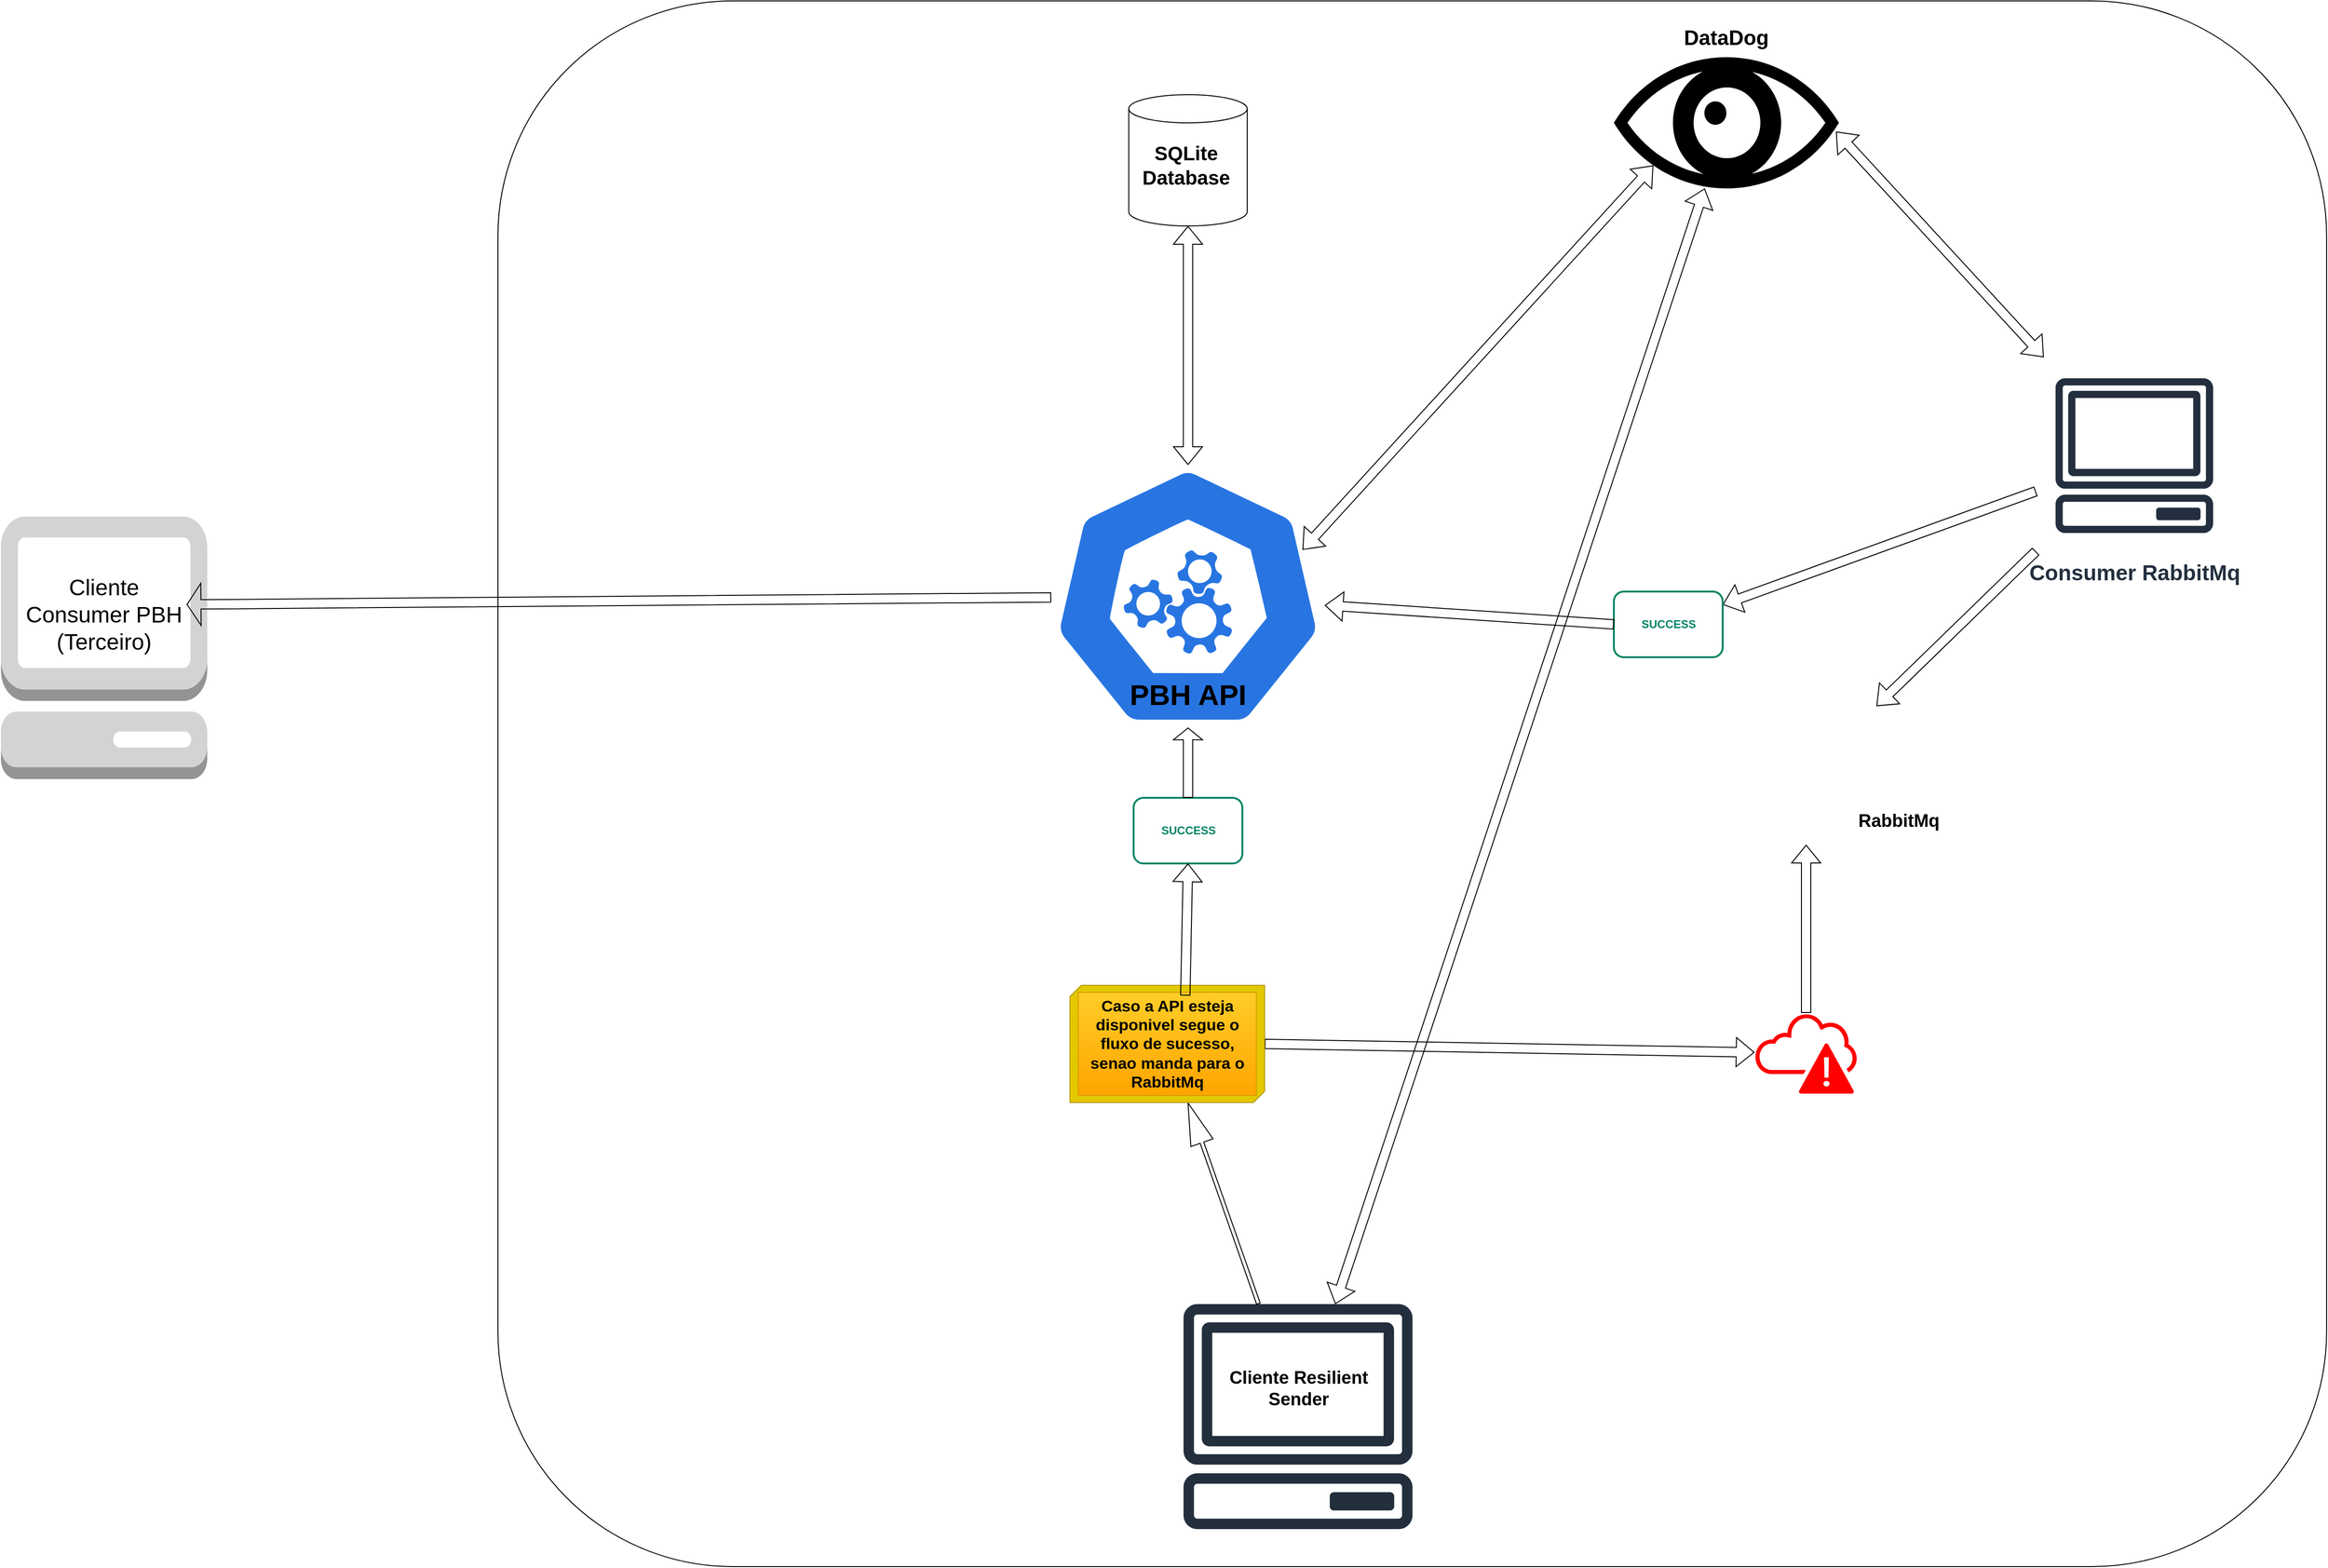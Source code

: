 <mxfile version="28.2.6">
  <diagram name="Página-1" id="09971dtxfbj2JQxgPZ1k">
    <mxGraphModel dx="4392" dy="3027" grid="1" gridSize="10" guides="1" tooltips="1" connect="1" arrows="1" fold="1" page="1" pageScale="1" pageWidth="827" pageHeight="1169" math="0" shadow="0">
      <root>
        <mxCell id="0" />
        <mxCell id="1" parent="0" />
        <mxCell id="EoKahZUcu5GUu1PDKM8g-47" value="" style="rounded=1;whiteSpace=wrap;html=1;" vertex="1" parent="1">
          <mxGeometry x="110" y="-450" width="1950" height="1670" as="geometry" />
        </mxCell>
        <mxCell id="EoKahZUcu5GUu1PDKM8g-28" value="" style="aspect=fixed;sketch=0;html=1;dashed=0;whitespace=wrap;verticalLabelPosition=bottom;verticalAlign=top;fillColor=#2875E2;strokeColor=#ffffff;points=[[0.005,0.63,0],[0.1,0.2,0],[0.9,0.2,0],[0.5,0,0],[0.995,0.63,0],[0.72,0.99,0],[0.5,1,0],[0.28,0.99,0]];shape=mxgraph.kubernetes.icon2;prIcon=api" vertex="1" parent="1">
          <mxGeometry x="700" y="45" width="291.66" height="280" as="geometry" />
        </mxCell>
        <mxCell id="EoKahZUcu5GUu1PDKM8g-3" value="&lt;font style=&quot;font-size: 31px;&quot;&gt;PBH API&lt;/font&gt;" style="text;html=1;whiteSpace=wrap;strokeColor=none;fillColor=none;align=center;verticalAlign=middle;rounded=0;fontStyle=1" vertex="1" parent="1">
          <mxGeometry x="760.83" y="255" width="170" height="70" as="geometry" />
        </mxCell>
        <mxCell id="EoKahZUcu5GUu1PDKM8g-4" value="" style="outlineConnect=0;dashed=0;verticalLabelPosition=bottom;verticalAlign=top;align=center;html=1;shape=mxgraph.aws3.management_console;fillColor=#D2D3D3;gradientColor=none;" vertex="1" parent="1">
          <mxGeometry x="-420" y="100" width="220" height="280" as="geometry" />
        </mxCell>
        <mxCell id="EoKahZUcu5GUu1PDKM8g-5" value="&lt;font style=&quot;font-size: 24px;&quot;&gt;Cliente Consumer PBH (Terceiro)&lt;/font&gt;" style="text;html=1;whiteSpace=wrap;strokeColor=none;fillColor=none;align=center;verticalAlign=middle;rounded=0;" vertex="1" parent="1">
          <mxGeometry x="-400" y="130" width="180" height="150" as="geometry" />
        </mxCell>
        <mxCell id="EoKahZUcu5GUu1PDKM8g-7" value="" style="shape=cylinder3;whiteSpace=wrap;html=1;boundedLbl=1;backgroundOutline=1;size=15;" vertex="1" parent="1">
          <mxGeometry x="782.68" y="-350" width="126.3" height="140" as="geometry" />
        </mxCell>
        <mxCell id="EoKahZUcu5GUu1PDKM8g-8" value="&lt;font style=&quot;font-size: 21px;&quot;&gt;SQLite&lt;br&gt;Database&lt;/font&gt;" style="text;html=1;whiteSpace=wrap;strokeColor=none;fillColor=none;align=center;verticalAlign=middle;rounded=0;fontStyle=1" vertex="1" parent="1">
          <mxGeometry x="778.98" y="-310" width="130" height="70" as="geometry" />
        </mxCell>
        <mxCell id="EoKahZUcu5GUu1PDKM8g-9" value="" style="shape=flexArrow;endArrow=classic;startArrow=classic;html=1;rounded=0;" edge="1" parent="1" source="EoKahZUcu5GUu1PDKM8g-28" target="EoKahZUcu5GUu1PDKM8g-7">
          <mxGeometry width="100" height="100" relative="1" as="geometry">
            <mxPoint x="465.597" y="30" as="sourcePoint" />
            <mxPoint x="460" y="-70" as="targetPoint" />
          </mxGeometry>
        </mxCell>
        <mxCell id="EoKahZUcu5GUu1PDKM8g-10" value="" style="sketch=0;outlineConnect=0;fontColor=#232F3E;gradientColor=none;fillColor=#232F3D;strokeColor=none;dashed=0;verticalLabelPosition=bottom;verticalAlign=top;align=center;html=1;fontSize=12;fontStyle=0;aspect=fixed;pointerEvents=1;shape=mxgraph.aws4.client;" vertex="1" parent="1">
          <mxGeometry x="840" y="940" width="246.31" height="240" as="geometry" />
        </mxCell>
        <mxCell id="EoKahZUcu5GUu1PDKM8g-11" value="&lt;font style=&quot;font-size: 19px;&quot;&gt;Cliente Resilient Sender&lt;/font&gt;" style="text;html=1;whiteSpace=wrap;strokeColor=none;fillColor=none;align=center;verticalAlign=middle;rounded=0;fontStyle=1" vertex="1" parent="1">
          <mxGeometry x="877.63" y="980" width="172.37" height="100" as="geometry" />
        </mxCell>
        <mxCell id="EoKahZUcu5GUu1PDKM8g-12" value="" style="shape=flexArrow;endArrow=classic;html=1;rounded=0;endWidth=34;endSize=4.6;entryX=0.9;entryY=0.335;entryDx=0;entryDy=0;entryPerimeter=0;" edge="1" parent="1" source="EoKahZUcu5GUu1PDKM8g-28" target="EoKahZUcu5GUu1PDKM8g-4">
          <mxGeometry width="50" height="50" relative="1" as="geometry">
            <mxPoint x="351.01" y="139.839" as="sourcePoint" />
            <mxPoint x="110" y="140" as="targetPoint" />
          </mxGeometry>
        </mxCell>
        <mxCell id="EoKahZUcu5GUu1PDKM8g-13" value="" style="shape=flexArrow;endArrow=classic;html=1;rounded=0;width=4;endSize=14.64;" edge="1" parent="1" source="EoKahZUcu5GUu1PDKM8g-10" target="EoKahZUcu5GUu1PDKM8g-23">
          <mxGeometry width="50" height="50" relative="1" as="geometry">
            <mxPoint x="390" y="310" as="sourcePoint" />
            <mxPoint x="440" y="260" as="targetPoint" />
          </mxGeometry>
        </mxCell>
        <mxCell id="EoKahZUcu5GUu1PDKM8g-14" value="SUCCESS" style="dashed=0;html=1;rounded=1;strokeColor=#008364;fontSize=12;align=center;fontStyle=1;strokeWidth=2;fontColor=#008364" vertex="1" parent="1">
          <mxGeometry x="787.83" y="400" width="116" height="70" as="geometry" />
        </mxCell>
        <mxCell id="EoKahZUcu5GUu1PDKM8g-16" value="" style="shape=flexArrow;endArrow=classic;html=1;rounded=0;exitX=0.5;exitY=0;exitDx=0;exitDy=0;entryX=0.5;entryY=1;entryDx=0;entryDy=0;width=10;endSize=3.857;entryPerimeter=0;" edge="1" parent="1" source="EoKahZUcu5GUu1PDKM8g-14" target="EoKahZUcu5GUu1PDKM8g-28">
          <mxGeometry width="50" height="50" relative="1" as="geometry">
            <mxPoint x="390" y="200" as="sourcePoint" />
            <mxPoint x="573.992" y="163.1" as="targetPoint" />
          </mxGeometry>
        </mxCell>
        <mxCell id="EoKahZUcu5GUu1PDKM8g-20" value="" style="sketch=0;pointerEvents=1;shadow=0;dashed=0;html=1;strokeColor=none;labelPosition=center;verticalLabelPosition=bottom;outlineConnect=0;verticalAlign=top;align=center;shape=mxgraph.office.clouds.cloud_disaster;fillColor=#ff0000;" vertex="1" parent="1">
          <mxGeometry x="1450" y="629.5" width="110" height="86" as="geometry" />
        </mxCell>
        <mxCell id="EoKahZUcu5GUu1PDKM8g-21" value="" style="shape=flexArrow;endArrow=classic;html=1;rounded=0;exitX=1;exitY=0.5;exitDx=0;exitDy=0;exitPerimeter=0;" edge="1" parent="1" source="EoKahZUcu5GUu1PDKM8g-23" target="EoKahZUcu5GUu1PDKM8g-20">
          <mxGeometry width="50" height="50" relative="1" as="geometry">
            <mxPoint x="600" y="648" as="sourcePoint" />
            <mxPoint x="440" y="350" as="targetPoint" />
          </mxGeometry>
        </mxCell>
        <mxCell id="EoKahZUcu5GUu1PDKM8g-23" value="" style="verticalLabelPosition=bottom;verticalAlign=top;html=1;shape=mxgraph.basic.diag_snip_rect;dx=6;whiteSpace=wrap;fillColor=#e3c800;strokeColor=#B09500;fontColor=#000000;" vertex="1" parent="1">
          <mxGeometry x="720" y="600" width="207.55" height="125" as="geometry" />
        </mxCell>
        <mxCell id="EoKahZUcu5GUu1PDKM8g-24" value="&lt;span style=&quot;&quot;&gt;&lt;font style=&quot;font-size: 17px;&quot;&gt;Caso a API esteja disponivel segue o fluxo de sucesso, senao manda para o RabbitMq&lt;/font&gt;&lt;/span&gt;" style="text;html=1;whiteSpace=wrap;align=center;verticalAlign=middle;rounded=0;fontStyle=1;fillColor=#ffcd28;strokeColor=#d79b00;gradientColor=#ffa500;" vertex="1" parent="1">
          <mxGeometry x="728.78" y="607.5" width="190" height="110" as="geometry" />
        </mxCell>
        <mxCell id="EoKahZUcu5GUu1PDKM8g-27" value="" style="shape=flexArrow;endArrow=classic;html=1;rounded=0;entryX=0.5;entryY=1;entryDx=0;entryDy=0;exitX=0.601;exitY=0.032;exitDx=0;exitDy=0;exitPerimeter=0;" edge="1" parent="1" source="EoKahZUcu5GUu1PDKM8g-24" target="EoKahZUcu5GUu1PDKM8g-14">
          <mxGeometry width="50" height="50" relative="1" as="geometry">
            <mxPoint x="467" y="580" as="sourcePoint" />
            <mxPoint x="446" y="500" as="targetPoint" />
          </mxGeometry>
        </mxCell>
        <mxCell id="EoKahZUcu5GUu1PDKM8g-33" value="" style="shape=flexArrow;endArrow=classic;html=1;rounded=0;entryX=0.5;entryY=1;entryDx=0;entryDy=0;" edge="1" parent="1" source="EoKahZUcu5GUu1PDKM8g-20" target="EoKahZUcu5GUu1PDKM8g-53">
          <mxGeometry width="50" height="50" relative="1" as="geometry">
            <mxPoint x="920" y="650" as="sourcePoint" />
            <mxPoint x="1297.163" y="340" as="targetPoint" />
          </mxGeometry>
        </mxCell>
        <mxCell id="EoKahZUcu5GUu1PDKM8g-41" value="&lt;font style=&quot;font-size: 19px;&quot;&gt;RabbitMq&lt;/font&gt;" style="text;html=1;whiteSpace=wrap;strokeColor=none;fillColor=none;align=center;verticalAlign=middle;rounded=0;fontStyle=1" vertex="1" parent="1">
          <mxGeometry x="1554" y="400" width="100" height="50" as="geometry" />
        </mxCell>
        <mxCell id="EoKahZUcu5GUu1PDKM8g-44" value="" style="shape=mxgraph.signs.healthcare.eye;html=1;pointerEvents=1;fillColor=#000000;strokeColor=none;verticalLabelPosition=bottom;verticalAlign=top;align=center;" vertex="1" parent="1">
          <mxGeometry x="1300" y="-390" width="240" height="140" as="geometry" />
        </mxCell>
        <mxCell id="EoKahZUcu5GUu1PDKM8g-45" value="" style="shape=flexArrow;endArrow=classic;startArrow=classic;html=1;rounded=0;" edge="1" parent="1" source="EoKahZUcu5GUu1PDKM8g-10" target="EoKahZUcu5GUu1PDKM8g-44">
          <mxGeometry width="100" height="100" relative="1" as="geometry">
            <mxPoint x="566.379" y="973.845" as="sourcePoint" />
            <mxPoint x="1077.76" y="960" as="targetPoint" />
          </mxGeometry>
        </mxCell>
        <mxCell id="EoKahZUcu5GUu1PDKM8g-46" value="DataDog" style="text;html=1;whiteSpace=wrap;strokeColor=none;fillColor=none;align=center;verticalAlign=middle;rounded=0;fontStyle=1;fontSize=22;" vertex="1" parent="1">
          <mxGeometry x="1335" y="-430" width="170" height="40" as="geometry" />
        </mxCell>
        <mxCell id="EoKahZUcu5GUu1PDKM8g-53" value="" style="shape=image;html=1;verticalAlign=top;verticalLabelPosition=bottom;labelBackgroundColor=#ffffff;imageAspect=0;aspect=fixed;image=https://icons.diagrams.net/icon-cache1/Animals-2138/icon_animal_coelho-1037.svg" vertex="1" parent="1">
          <mxGeometry x="1430" y="300" width="150" height="150" as="geometry" />
        </mxCell>
        <mxCell id="EoKahZUcu5GUu1PDKM8g-58" value="&lt;font style=&quot;font-size: 23px;&quot;&gt;&lt;b&gt;Consumer RabbitMq&lt;/b&gt;&lt;/font&gt;" style="sketch=0;outlineConnect=0;fontColor=#232F3E;gradientColor=none;strokeColor=#232F3E;fillColor=#ffffff;dashed=0;verticalLabelPosition=bottom;verticalAlign=top;align=center;html=1;fontSize=12;fontStyle=0;aspect=fixed;shape=mxgraph.aws4.resourceIcon;resIcon=mxgraph.aws4.client;" vertex="1" parent="1">
          <mxGeometry x="1750" y="-70" width="210" height="210" as="geometry" />
        </mxCell>
        <mxCell id="EoKahZUcu5GUu1PDKM8g-60" value="" style="shape=flexArrow;endArrow=classic;html=1;rounded=0;" edge="1" parent="1" source="EoKahZUcu5GUu1PDKM8g-58" target="EoKahZUcu5GUu1PDKM8g-53">
          <mxGeometry width="50" height="50" relative="1" as="geometry">
            <mxPoint x="1420" y="240" as="sourcePoint" />
            <mxPoint x="1470" y="190" as="targetPoint" />
          </mxGeometry>
        </mxCell>
        <mxCell id="EoKahZUcu5GUu1PDKM8g-63" value="" style="shape=flexArrow;endArrow=classic;startArrow=classic;html=1;rounded=0;entryX=0.175;entryY=0.825;entryDx=0;entryDy=0;entryPerimeter=0;exitX=0.919;exitY=0.323;exitDx=0;exitDy=0;exitPerimeter=0;" edge="1" parent="1" source="EoKahZUcu5GUu1PDKM8g-28" target="EoKahZUcu5GUu1PDKM8g-44">
          <mxGeometry width="100" height="100" relative="1" as="geometry">
            <mxPoint x="1000" y="40" as="sourcePoint" />
            <mxPoint x="1100" y="-60" as="targetPoint" />
          </mxGeometry>
        </mxCell>
        <mxCell id="EoKahZUcu5GUu1PDKM8g-65" value="" style="shape=flexArrow;endArrow=classic;html=1;rounded=0;" edge="1" parent="1" source="EoKahZUcu5GUu1PDKM8g-58" target="EoKahZUcu5GUu1PDKM8g-66">
          <mxGeometry width="50" height="50" relative="1" as="geometry">
            <mxPoint x="1530" y="80" as="sourcePoint" />
            <mxPoint x="1580" y="30" as="targetPoint" />
          </mxGeometry>
        </mxCell>
        <mxCell id="EoKahZUcu5GUu1PDKM8g-66" value="SUCCESS" style="dashed=0;html=1;rounded=1;strokeColor=#008364;fontSize=12;align=center;fontStyle=1;strokeWidth=2;fontColor=#008364" vertex="1" parent="1">
          <mxGeometry x="1300" y="180" width="116" height="70" as="geometry" />
        </mxCell>
        <mxCell id="EoKahZUcu5GUu1PDKM8g-67" value="" style="shape=flexArrow;endArrow=classic;html=1;rounded=0;exitX=0;exitY=0.5;exitDx=0;exitDy=0;" edge="1" parent="1" source="EoKahZUcu5GUu1PDKM8g-66" target="EoKahZUcu5GUu1PDKM8g-28">
          <mxGeometry width="50" height="50" relative="1" as="geometry">
            <mxPoint x="990" y="380" as="sourcePoint" />
            <mxPoint x="1040" y="330" as="targetPoint" />
          </mxGeometry>
        </mxCell>
        <mxCell id="EoKahZUcu5GUu1PDKM8g-68" value="" style="shape=flexArrow;endArrow=classic;startArrow=classic;html=1;rounded=0;exitX=0.987;exitY=0.567;exitDx=0;exitDy=0;exitPerimeter=0;" edge="1" parent="1" source="EoKahZUcu5GUu1PDKM8g-44" target="EoKahZUcu5GUu1PDKM8g-58">
          <mxGeometry width="100" height="100" relative="1" as="geometry">
            <mxPoint x="1540" y="-80" as="sourcePoint" />
            <mxPoint x="1640" y="-180" as="targetPoint" />
          </mxGeometry>
        </mxCell>
      </root>
    </mxGraphModel>
  </diagram>
</mxfile>

